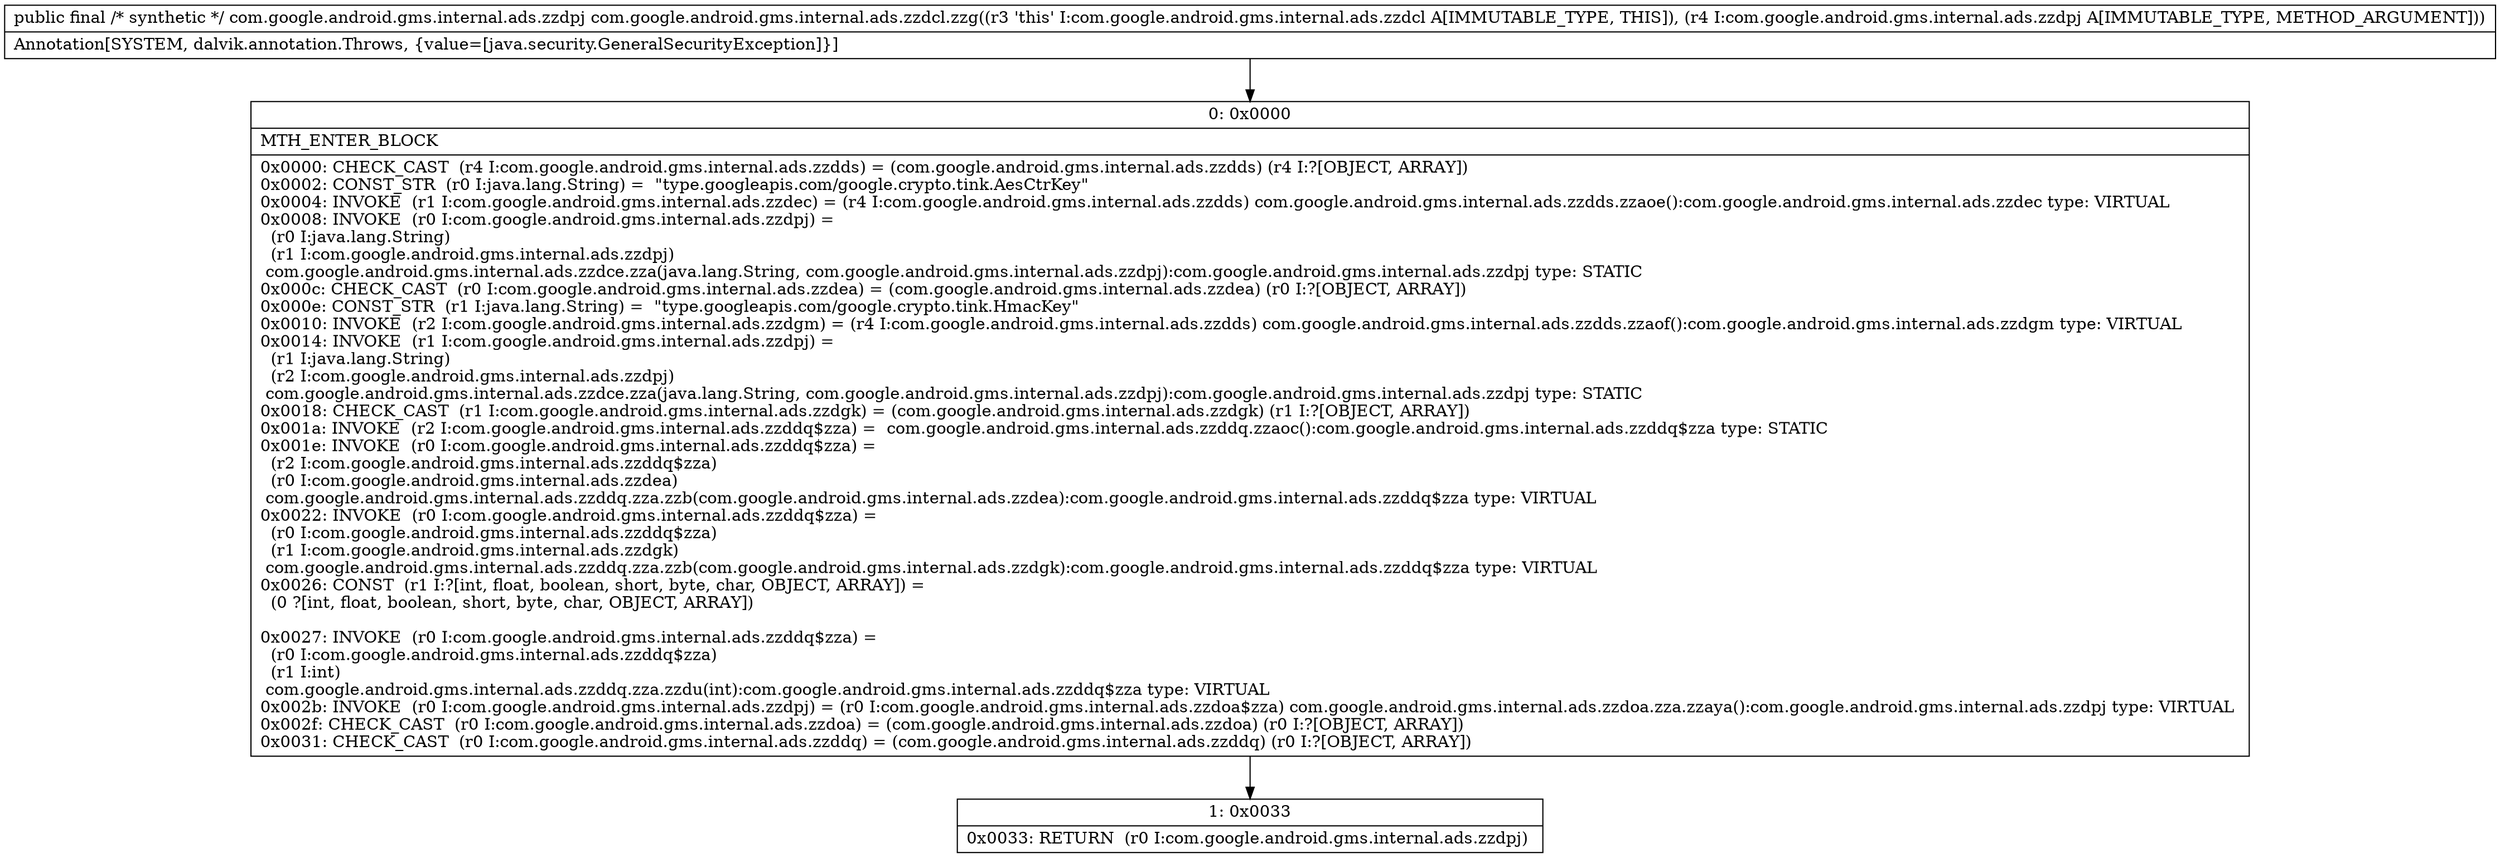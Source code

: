 digraph "CFG forcom.google.android.gms.internal.ads.zzdcl.zzg(Lcom\/google\/android\/gms\/internal\/ads\/zzdpj;)Lcom\/google\/android\/gms\/internal\/ads\/zzdpj;" {
Node_0 [shape=record,label="{0\:\ 0x0000|MTH_ENTER_BLOCK\l|0x0000: CHECK_CAST  (r4 I:com.google.android.gms.internal.ads.zzdds) = (com.google.android.gms.internal.ads.zzdds) (r4 I:?[OBJECT, ARRAY]) \l0x0002: CONST_STR  (r0 I:java.lang.String) =  \"type.googleapis.com\/google.crypto.tink.AesCtrKey\" \l0x0004: INVOKE  (r1 I:com.google.android.gms.internal.ads.zzdec) = (r4 I:com.google.android.gms.internal.ads.zzdds) com.google.android.gms.internal.ads.zzdds.zzaoe():com.google.android.gms.internal.ads.zzdec type: VIRTUAL \l0x0008: INVOKE  (r0 I:com.google.android.gms.internal.ads.zzdpj) = \l  (r0 I:java.lang.String)\l  (r1 I:com.google.android.gms.internal.ads.zzdpj)\l com.google.android.gms.internal.ads.zzdce.zza(java.lang.String, com.google.android.gms.internal.ads.zzdpj):com.google.android.gms.internal.ads.zzdpj type: STATIC \l0x000c: CHECK_CAST  (r0 I:com.google.android.gms.internal.ads.zzdea) = (com.google.android.gms.internal.ads.zzdea) (r0 I:?[OBJECT, ARRAY]) \l0x000e: CONST_STR  (r1 I:java.lang.String) =  \"type.googleapis.com\/google.crypto.tink.HmacKey\" \l0x0010: INVOKE  (r2 I:com.google.android.gms.internal.ads.zzdgm) = (r4 I:com.google.android.gms.internal.ads.zzdds) com.google.android.gms.internal.ads.zzdds.zzaof():com.google.android.gms.internal.ads.zzdgm type: VIRTUAL \l0x0014: INVOKE  (r1 I:com.google.android.gms.internal.ads.zzdpj) = \l  (r1 I:java.lang.String)\l  (r2 I:com.google.android.gms.internal.ads.zzdpj)\l com.google.android.gms.internal.ads.zzdce.zza(java.lang.String, com.google.android.gms.internal.ads.zzdpj):com.google.android.gms.internal.ads.zzdpj type: STATIC \l0x0018: CHECK_CAST  (r1 I:com.google.android.gms.internal.ads.zzdgk) = (com.google.android.gms.internal.ads.zzdgk) (r1 I:?[OBJECT, ARRAY]) \l0x001a: INVOKE  (r2 I:com.google.android.gms.internal.ads.zzddq$zza) =  com.google.android.gms.internal.ads.zzddq.zzaoc():com.google.android.gms.internal.ads.zzddq$zza type: STATIC \l0x001e: INVOKE  (r0 I:com.google.android.gms.internal.ads.zzddq$zza) = \l  (r2 I:com.google.android.gms.internal.ads.zzddq$zza)\l  (r0 I:com.google.android.gms.internal.ads.zzdea)\l com.google.android.gms.internal.ads.zzddq.zza.zzb(com.google.android.gms.internal.ads.zzdea):com.google.android.gms.internal.ads.zzddq$zza type: VIRTUAL \l0x0022: INVOKE  (r0 I:com.google.android.gms.internal.ads.zzddq$zza) = \l  (r0 I:com.google.android.gms.internal.ads.zzddq$zza)\l  (r1 I:com.google.android.gms.internal.ads.zzdgk)\l com.google.android.gms.internal.ads.zzddq.zza.zzb(com.google.android.gms.internal.ads.zzdgk):com.google.android.gms.internal.ads.zzddq$zza type: VIRTUAL \l0x0026: CONST  (r1 I:?[int, float, boolean, short, byte, char, OBJECT, ARRAY]) = \l  (0 ?[int, float, boolean, short, byte, char, OBJECT, ARRAY])\l \l0x0027: INVOKE  (r0 I:com.google.android.gms.internal.ads.zzddq$zza) = \l  (r0 I:com.google.android.gms.internal.ads.zzddq$zza)\l  (r1 I:int)\l com.google.android.gms.internal.ads.zzddq.zza.zzdu(int):com.google.android.gms.internal.ads.zzddq$zza type: VIRTUAL \l0x002b: INVOKE  (r0 I:com.google.android.gms.internal.ads.zzdpj) = (r0 I:com.google.android.gms.internal.ads.zzdoa$zza) com.google.android.gms.internal.ads.zzdoa.zza.zzaya():com.google.android.gms.internal.ads.zzdpj type: VIRTUAL \l0x002f: CHECK_CAST  (r0 I:com.google.android.gms.internal.ads.zzdoa) = (com.google.android.gms.internal.ads.zzdoa) (r0 I:?[OBJECT, ARRAY]) \l0x0031: CHECK_CAST  (r0 I:com.google.android.gms.internal.ads.zzddq) = (com.google.android.gms.internal.ads.zzddq) (r0 I:?[OBJECT, ARRAY]) \l}"];
Node_1 [shape=record,label="{1\:\ 0x0033|0x0033: RETURN  (r0 I:com.google.android.gms.internal.ads.zzdpj) \l}"];
MethodNode[shape=record,label="{public final \/* synthetic *\/ com.google.android.gms.internal.ads.zzdpj com.google.android.gms.internal.ads.zzdcl.zzg((r3 'this' I:com.google.android.gms.internal.ads.zzdcl A[IMMUTABLE_TYPE, THIS]), (r4 I:com.google.android.gms.internal.ads.zzdpj A[IMMUTABLE_TYPE, METHOD_ARGUMENT]))  | Annotation[SYSTEM, dalvik.annotation.Throws, \{value=[java.security.GeneralSecurityException]\}]\l}"];
MethodNode -> Node_0;
Node_0 -> Node_1;
}

